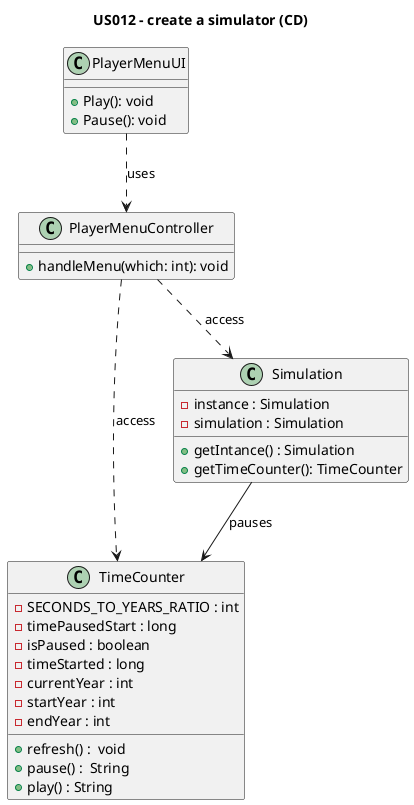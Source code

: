 @startuml
title US012 - create a simulator (CD)

class PlayerMenuUI {
 + Play(): void
 + Pause(): void
}

class PlayerMenuController{
 + handleMenu(which: int): void
}

class TimeCounter{
  - SECONDS_TO_YEARS_RATIO : int
  - timePausedStart : long
  - isPaused : boolean
  - timeStarted : long
  - currentYear : int
  - startYear : int
  - endYear : int


  + refresh() :  void
  + pause() :  String
  + play() : String
}

class Simulation {
  - instance : Simulation
  - simulation : Simulation

  + getIntance() : Simulation
  + getTimeCounter(): TimeCounter
}

PlayerMenuUI ..> PlayerMenuController : uses
PlayerMenuController ..> Simulation : "access"
PlayerMenuController ..> TimeCounter : "access"

Simulation --> TimeCounter : pauses


@enduml
